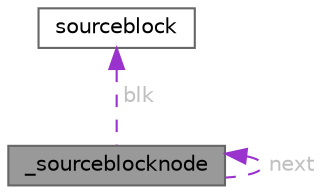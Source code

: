 digraph "_sourceblocknode"
{
 // LATEX_PDF_SIZE
  bgcolor="transparent";
  edge [fontname=Helvetica,fontsize=10,labelfontname=Helvetica,labelfontsize=10];
  node [fontname=Helvetica,fontsize=10,shape=box,height=0.2,width=0.4];
  Node1 [label="_sourceblocknode",height=0.2,width=0.4,color="gray40", fillcolor="grey60", style="filled", fontcolor="black",tooltip=" "];
  Node2 -> Node1 [dir="back",color="darkorchid3",style="dashed",label=" blk",fontcolor="grey" ];
  Node2 [label="sourceblock",height=0.2,width=0.4,color="gray40", fillcolor="white", style="filled",URL="$structsourceblock.html",tooltip=" "];
  Node1 -> Node1 [dir="back",color="darkorchid3",style="dashed",label=" next",fontcolor="grey" ];
}
